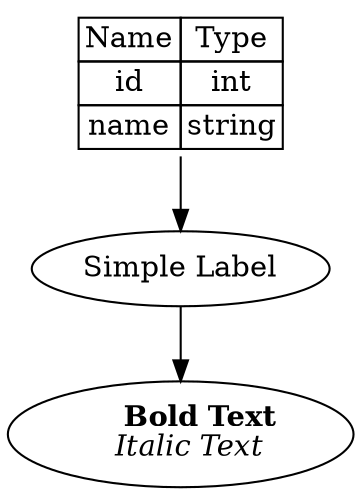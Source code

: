 digraph G {
  rankdir=TB;
  
  table [label=<
    <TABLE BORDER="0" CELLBORDER="1" CELLSPACING="0">
      <TR><TD>Name</TD><TD>Type</TD></TR>
      <TR><TD>id</TD><TD>int</TD></TR>
      <TR><TD>name</TD><TD>string</TD></TR>
    </TABLE>
  > shape=none];
  
  simple [label="Simple Label"];
  formatted [label=<
    <B>Bold Text</B><BR/>
    <I>Italic Text</I>
  >];
  
  table -> simple;
  simple -> formatted;
}